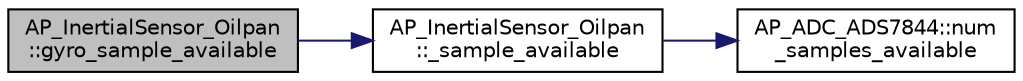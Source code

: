 digraph "AP_InertialSensor_Oilpan::gyro_sample_available"
{
 // INTERACTIVE_SVG=YES
  edge [fontname="Helvetica",fontsize="10",labelfontname="Helvetica",labelfontsize="10"];
  node [fontname="Helvetica",fontsize="10",shape=record];
  rankdir="LR";
  Node1 [label="AP_InertialSensor_Oilpan\l::gyro_sample_available",height=0.2,width=0.4,color="black", fillcolor="grey75", style="filled" fontcolor="black"];
  Node1 -> Node2 [color="midnightblue",fontsize="10",style="solid",fontname="Helvetica"];
  Node2 [label="AP_InertialSensor_Oilpan\l::_sample_available",height=0.2,width=0.4,color="black", fillcolor="white", style="filled",URL="$classAP__InertialSensor__Oilpan.html#a589b80e3cc915e4bfb55deb392c651f1"];
  Node2 -> Node3 [color="midnightblue",fontsize="10",style="solid",fontname="Helvetica"];
  Node3 [label="AP_ADC_ADS7844::num\l_samples_available",height=0.2,width=0.4,color="black", fillcolor="white", style="filled",URL="$classAP__ADC__ADS7844.html#aed03af21ccd2fa59fd4733defafd46a2",tooltip="Get minimum number of samples read from the sensors. "];
}
